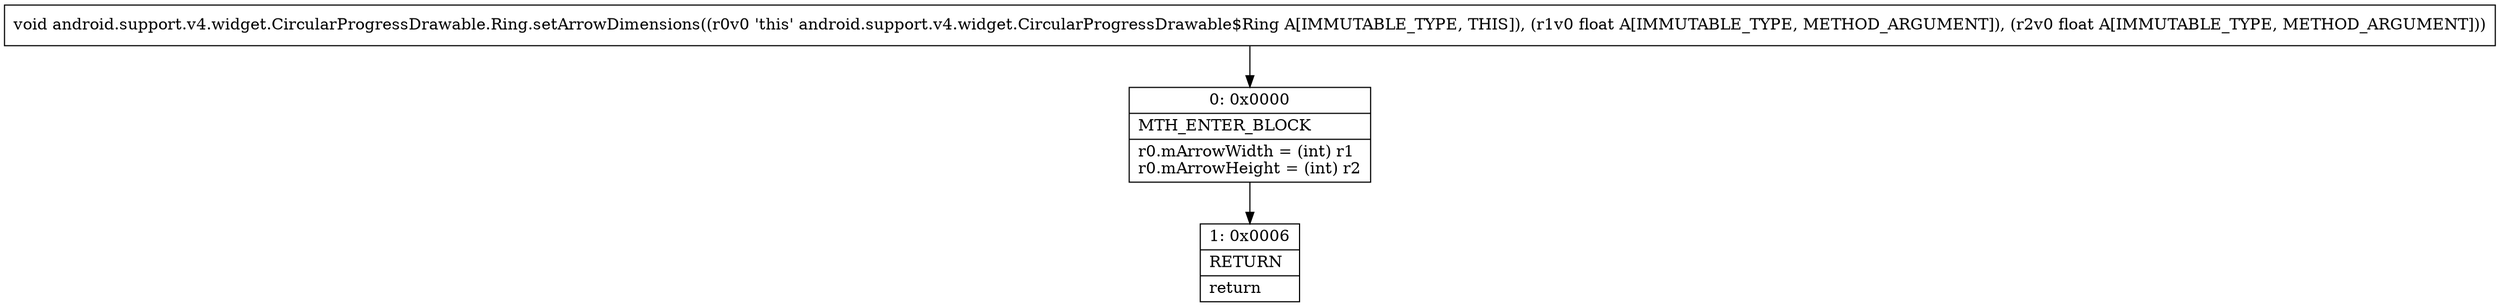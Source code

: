 digraph "CFG forandroid.support.v4.widget.CircularProgressDrawable.Ring.setArrowDimensions(FF)V" {
Node_0 [shape=record,label="{0\:\ 0x0000|MTH_ENTER_BLOCK\l|r0.mArrowWidth = (int) r1\lr0.mArrowHeight = (int) r2\l}"];
Node_1 [shape=record,label="{1\:\ 0x0006|RETURN\l|return\l}"];
MethodNode[shape=record,label="{void android.support.v4.widget.CircularProgressDrawable.Ring.setArrowDimensions((r0v0 'this' android.support.v4.widget.CircularProgressDrawable$Ring A[IMMUTABLE_TYPE, THIS]), (r1v0 float A[IMMUTABLE_TYPE, METHOD_ARGUMENT]), (r2v0 float A[IMMUTABLE_TYPE, METHOD_ARGUMENT])) }"];
MethodNode -> Node_0;
Node_0 -> Node_1;
}

